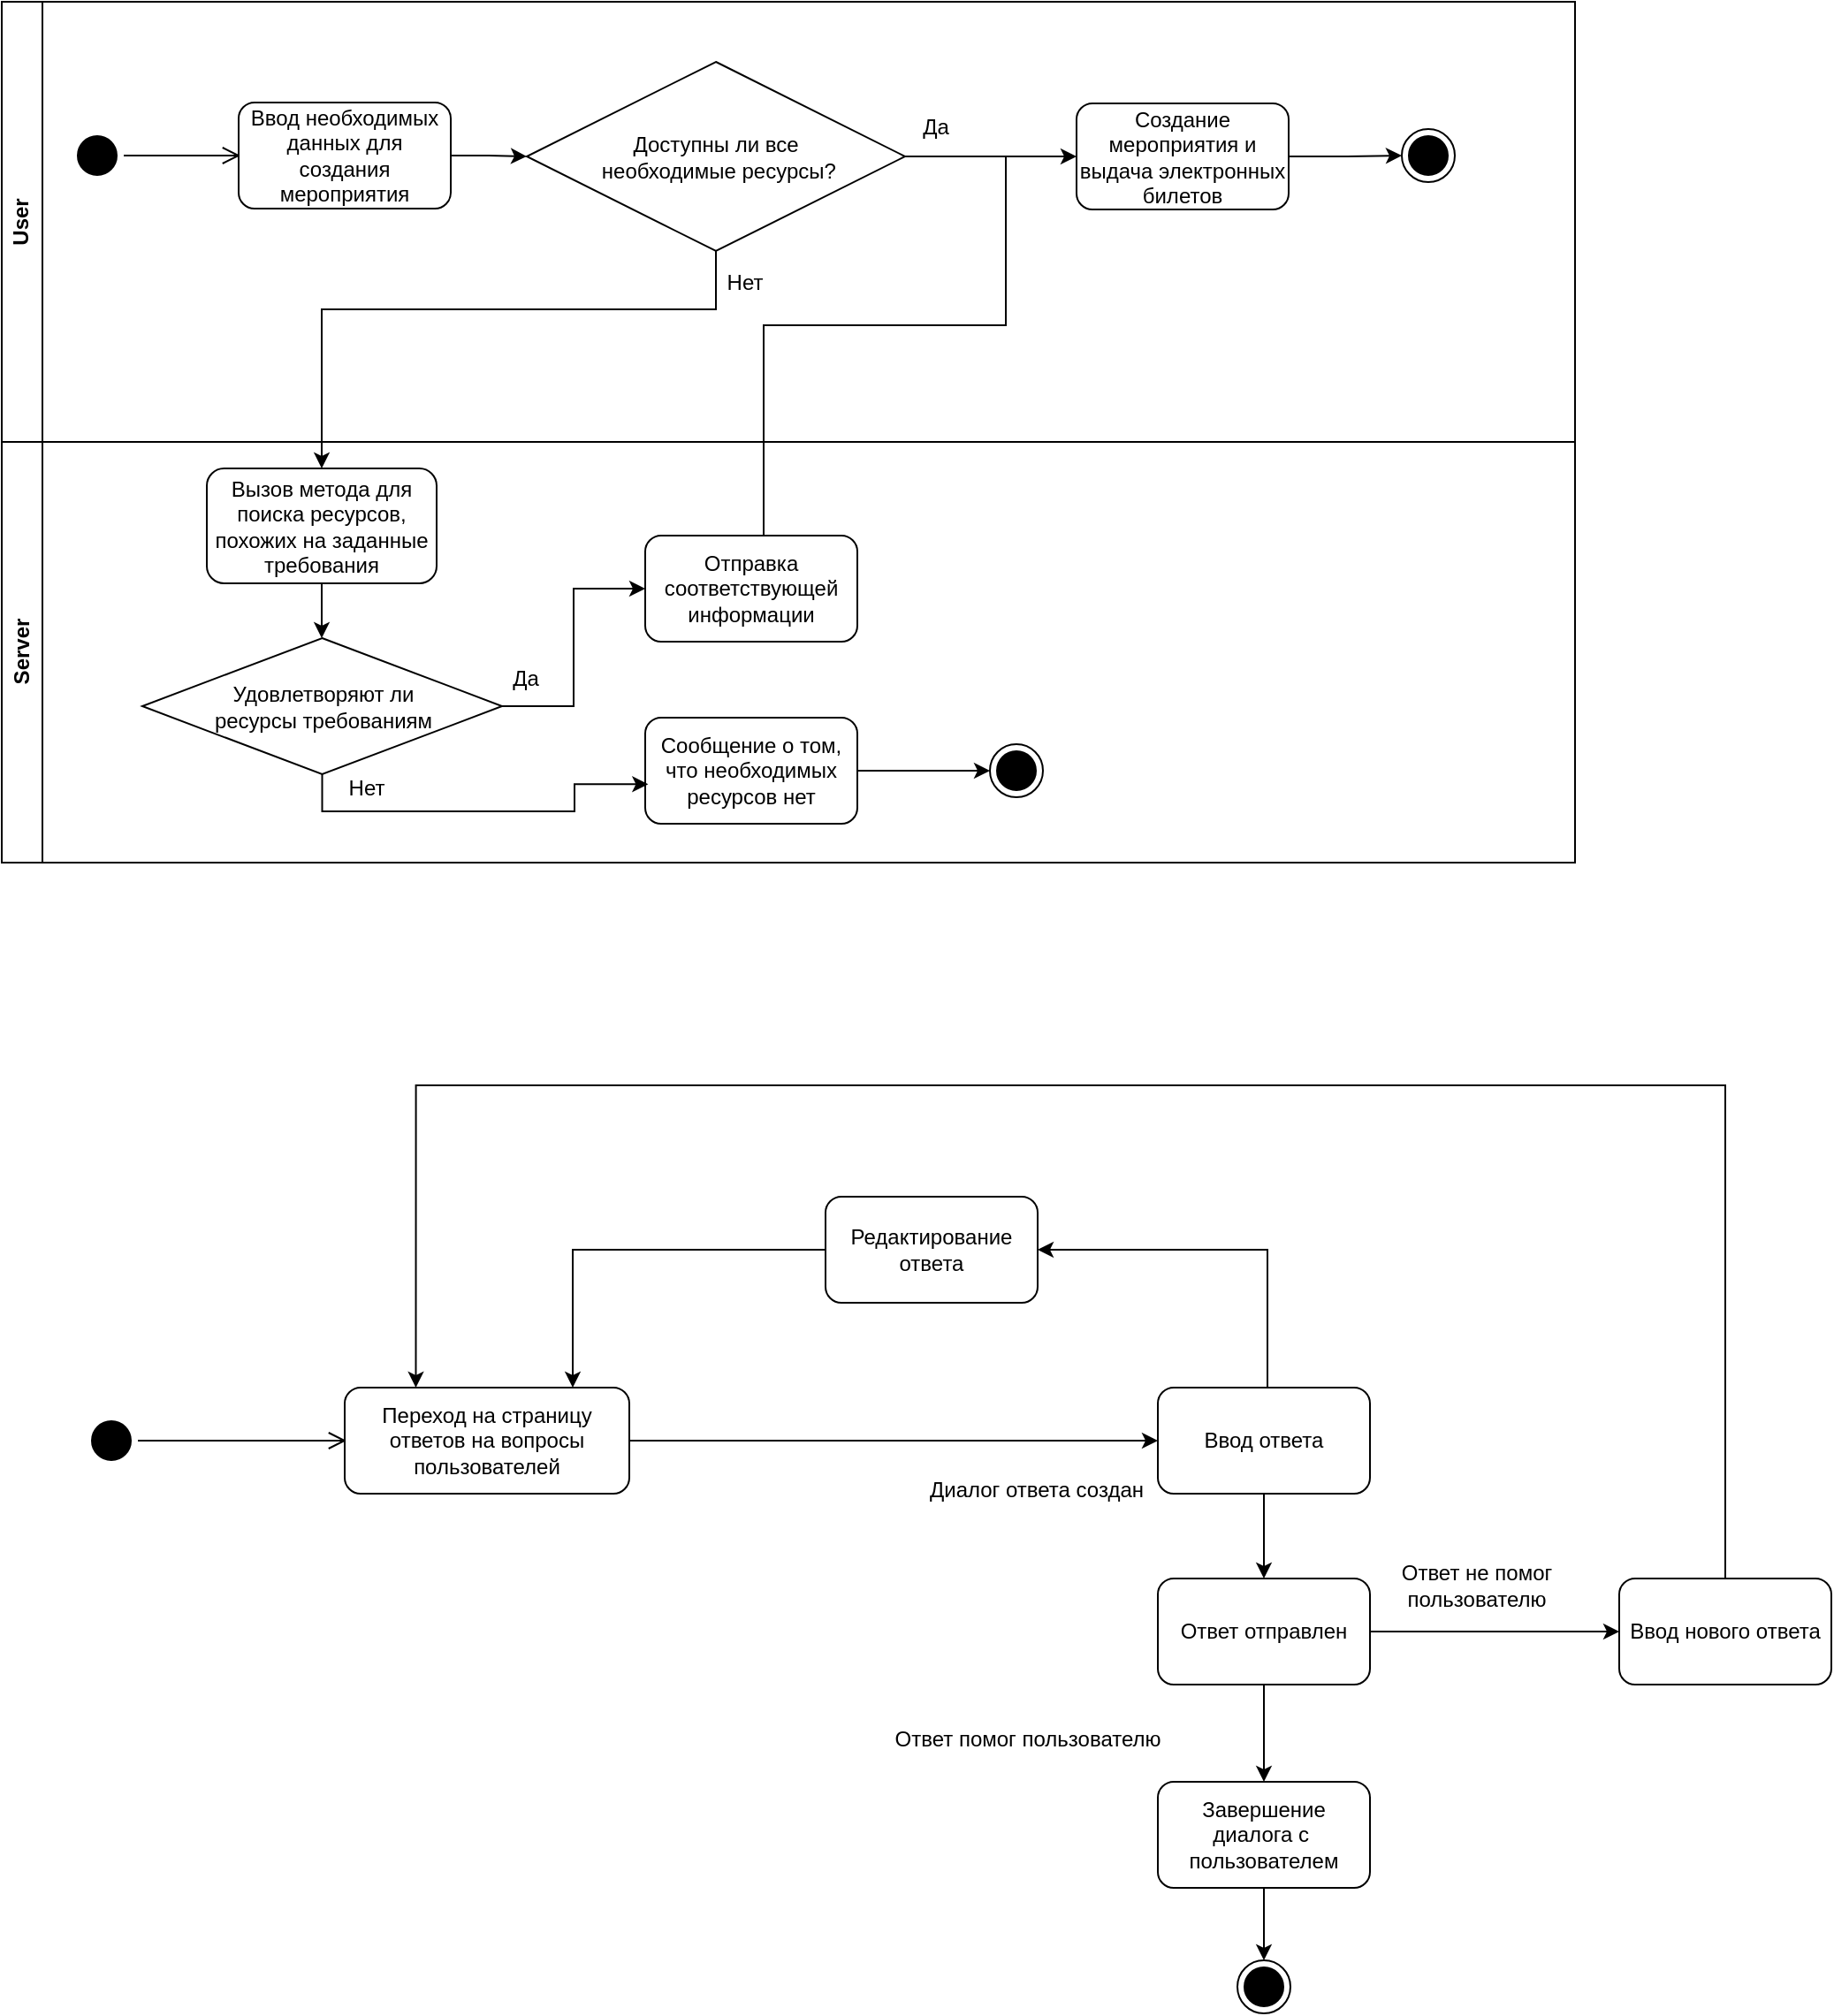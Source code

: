 <mxfile version="22.1.11" type="device">
  <diagram name="Страница — 1" id="OkS8x4HRiQjK5XIsFlBg">
    <mxGraphModel dx="1114" dy="1184" grid="0" gridSize="10" guides="1" tooltips="1" connect="1" arrows="1" fold="1" page="0" pageScale="1" pageWidth="827" pageHeight="1169" math="0" shadow="0">
      <root>
        <mxCell id="0" />
        <mxCell id="1" parent="0" />
        <mxCell id="UYqwyDWi8QaPv2P5QUoc-1" value="Server" style="swimlane;horizontal=0;whiteSpace=wrap;html=1;" vertex="1" parent="1">
          <mxGeometry x="54" y="112" width="890" height="238" as="geometry" />
        </mxCell>
        <mxCell id="UYqwyDWi8QaPv2P5QUoc-17" value="" style="edgeStyle=orthogonalEdgeStyle;rounded=0;orthogonalLoop=1;jettySize=auto;html=1;" edge="1" parent="UYqwyDWi8QaPv2P5QUoc-1" source="UYqwyDWi8QaPv2P5QUoc-13">
          <mxGeometry relative="1" as="geometry">
            <mxPoint x="181" y="111" as="targetPoint" />
          </mxGeometry>
        </mxCell>
        <mxCell id="UYqwyDWi8QaPv2P5QUoc-13" value="Вызов метода для поиска ресурсов, похожих на заданные требования" style="rounded=1;whiteSpace=wrap;html=1;" vertex="1" parent="UYqwyDWi8QaPv2P5QUoc-1">
          <mxGeometry x="116" y="15" width="130" height="65" as="geometry" />
        </mxCell>
        <mxCell id="UYqwyDWi8QaPv2P5QUoc-20" style="edgeStyle=orthogonalEdgeStyle;rounded=0;orthogonalLoop=1;jettySize=auto;html=1;entryX=0;entryY=0.5;entryDx=0;entryDy=0;" edge="1" parent="UYqwyDWi8QaPv2P5QUoc-1" source="UYqwyDWi8QaPv2P5QUoc-18" target="UYqwyDWi8QaPv2P5QUoc-19">
          <mxGeometry relative="1" as="geometry" />
        </mxCell>
        <mxCell id="UYqwyDWi8QaPv2P5QUoc-18" value="Удовлетворяют ли &lt;br&gt;ресурсы требованиям" style="rhombus;whiteSpace=wrap;html=1;" vertex="1" parent="UYqwyDWi8QaPv2P5QUoc-1">
          <mxGeometry x="79.5" y="111" width="203.5" height="77" as="geometry" />
        </mxCell>
        <mxCell id="UYqwyDWi8QaPv2P5QUoc-19" value="Отправка соответствующей информации" style="rounded=1;whiteSpace=wrap;html=1;" vertex="1" parent="UYqwyDWi8QaPv2P5QUoc-1">
          <mxGeometry x="364" y="53" width="120" height="60" as="geometry" />
        </mxCell>
        <mxCell id="UYqwyDWi8QaPv2P5QUoc-21" value="Да" style="text;html=1;align=center;verticalAlign=middle;resizable=0;points=[];autosize=1;strokeColor=none;fillColor=none;" vertex="1" parent="UYqwyDWi8QaPv2P5QUoc-1">
          <mxGeometry x="279" y="121" width="33" height="26" as="geometry" />
        </mxCell>
        <mxCell id="UYqwyDWi8QaPv2P5QUoc-27" value="" style="edgeStyle=orthogonalEdgeStyle;rounded=0;orthogonalLoop=1;jettySize=auto;html=1;" edge="1" parent="UYqwyDWi8QaPv2P5QUoc-1" source="UYqwyDWi8QaPv2P5QUoc-23" target="UYqwyDWi8QaPv2P5QUoc-26">
          <mxGeometry relative="1" as="geometry" />
        </mxCell>
        <mxCell id="UYqwyDWi8QaPv2P5QUoc-23" value="Сообщение о том, что необходимых ресурсов нет" style="rounded=1;whiteSpace=wrap;html=1;" vertex="1" parent="UYqwyDWi8QaPv2P5QUoc-1">
          <mxGeometry x="364" y="156" width="120" height="60" as="geometry" />
        </mxCell>
        <mxCell id="UYqwyDWi8QaPv2P5QUoc-24" style="edgeStyle=orthogonalEdgeStyle;rounded=0;orthogonalLoop=1;jettySize=auto;html=1;entryX=0.014;entryY=0.627;entryDx=0;entryDy=0;entryPerimeter=0;" edge="1" parent="UYqwyDWi8QaPv2P5QUoc-1" source="UYqwyDWi8QaPv2P5QUoc-18" target="UYqwyDWi8QaPv2P5QUoc-23">
          <mxGeometry relative="1" as="geometry">
            <Array as="points">
              <mxPoint x="181" y="209" />
              <mxPoint x="324" y="209" />
              <mxPoint x="324" y="194" />
            </Array>
          </mxGeometry>
        </mxCell>
        <mxCell id="UYqwyDWi8QaPv2P5QUoc-26" value="" style="ellipse;html=1;shape=endState;fillColor=#000000;strokeColor=#000000;" vertex="1" parent="UYqwyDWi8QaPv2P5QUoc-1">
          <mxGeometry x="559" y="171" width="30" height="30" as="geometry" />
        </mxCell>
        <mxCell id="UYqwyDWi8QaPv2P5QUoc-2" value="User" style="swimlane;horizontal=0;whiteSpace=wrap;html=1;" vertex="1" parent="1">
          <mxGeometry x="54" y="-137" width="890" height="249" as="geometry" />
        </mxCell>
        <mxCell id="UYqwyDWi8QaPv2P5QUoc-3" value="" style="ellipse;html=1;shape=startState;fillColor=#000000;strokeColor=#000000;" vertex="1" parent="UYqwyDWi8QaPv2P5QUoc-2">
          <mxGeometry x="39" y="72" width="30" height="30" as="geometry" />
        </mxCell>
        <mxCell id="UYqwyDWi8QaPv2P5QUoc-4" value="" style="edgeStyle=orthogonalEdgeStyle;html=1;verticalAlign=bottom;endArrow=open;endSize=8;strokeColor=#000000;rounded=0;" edge="1" source="UYqwyDWi8QaPv2P5QUoc-3" parent="UYqwyDWi8QaPv2P5QUoc-2">
          <mxGeometry relative="1" as="geometry">
            <mxPoint x="135" y="87" as="targetPoint" />
          </mxGeometry>
        </mxCell>
        <mxCell id="UYqwyDWi8QaPv2P5QUoc-7" value="" style="edgeStyle=orthogonalEdgeStyle;rounded=0;orthogonalLoop=1;jettySize=auto;html=1;" edge="1" parent="UYqwyDWi8QaPv2P5QUoc-2" source="UYqwyDWi8QaPv2P5QUoc-5" target="UYqwyDWi8QaPv2P5QUoc-6">
          <mxGeometry relative="1" as="geometry" />
        </mxCell>
        <mxCell id="UYqwyDWi8QaPv2P5QUoc-5" value="Ввод необходимых данных для создания мероприятия" style="rounded=1;whiteSpace=wrap;html=1;" vertex="1" parent="UYqwyDWi8QaPv2P5QUoc-2">
          <mxGeometry x="134" y="57" width="120" height="60" as="geometry" />
        </mxCell>
        <mxCell id="UYqwyDWi8QaPv2P5QUoc-9" value="" style="edgeStyle=orthogonalEdgeStyle;rounded=0;orthogonalLoop=1;jettySize=auto;html=1;" edge="1" parent="UYqwyDWi8QaPv2P5QUoc-2" source="UYqwyDWi8QaPv2P5QUoc-6" target="UYqwyDWi8QaPv2P5QUoc-8">
          <mxGeometry relative="1" as="geometry" />
        </mxCell>
        <mxCell id="UYqwyDWi8QaPv2P5QUoc-6" value="Доступны ли все&lt;br&gt;&amp;nbsp;необходимые ресурсы?" style="rhombus;whiteSpace=wrap;html=1;" vertex="1" parent="UYqwyDWi8QaPv2P5QUoc-2">
          <mxGeometry x="297" y="34" width="214" height="107" as="geometry" />
        </mxCell>
        <mxCell id="UYqwyDWi8QaPv2P5QUoc-12" value="" style="edgeStyle=orthogonalEdgeStyle;rounded=0;orthogonalLoop=1;jettySize=auto;html=1;" edge="1" parent="UYqwyDWi8QaPv2P5QUoc-2" source="UYqwyDWi8QaPv2P5QUoc-8" target="UYqwyDWi8QaPv2P5QUoc-11">
          <mxGeometry relative="1" as="geometry" />
        </mxCell>
        <mxCell id="UYqwyDWi8QaPv2P5QUoc-8" value="Создание мероприятия и выдача электронных билетов" style="rounded=1;whiteSpace=wrap;html=1;" vertex="1" parent="UYqwyDWi8QaPv2P5QUoc-2">
          <mxGeometry x="608" y="57.5" width="120" height="60" as="geometry" />
        </mxCell>
        <mxCell id="UYqwyDWi8QaPv2P5QUoc-11" value="" style="ellipse;html=1;shape=endState;fillColor=#000000;strokeColor=#000000;" vertex="1" parent="UYqwyDWi8QaPv2P5QUoc-2">
          <mxGeometry x="792" y="72" width="30" height="30" as="geometry" />
        </mxCell>
        <mxCell id="UYqwyDWi8QaPv2P5QUoc-10" value="Да" style="text;html=1;align=center;verticalAlign=middle;resizable=0;points=[];autosize=1;strokeColor=none;fillColor=none;" vertex="1" parent="UYqwyDWi8QaPv2P5QUoc-2">
          <mxGeometry x="511" y="57.5" width="33" height="26" as="geometry" />
        </mxCell>
        <mxCell id="UYqwyDWi8QaPv2P5QUoc-14" style="edgeStyle=orthogonalEdgeStyle;rounded=0;orthogonalLoop=1;jettySize=auto;html=1;entryX=0.5;entryY=0;entryDx=0;entryDy=0;" edge="1" parent="1" source="UYqwyDWi8QaPv2P5QUoc-6" target="UYqwyDWi8QaPv2P5QUoc-13">
          <mxGeometry relative="1" as="geometry">
            <Array as="points">
              <mxPoint x="458" y="37" />
              <mxPoint x="235" y="37" />
            </Array>
          </mxGeometry>
        </mxCell>
        <mxCell id="UYqwyDWi8QaPv2P5QUoc-15" value="Нет" style="text;html=1;align=center;verticalAlign=middle;resizable=0;points=[];autosize=1;strokeColor=none;fillColor=none;" vertex="1" parent="1">
          <mxGeometry x="455" y="9" width="38" height="26" as="geometry" />
        </mxCell>
        <mxCell id="UYqwyDWi8QaPv2P5QUoc-22" style="edgeStyle=orthogonalEdgeStyle;rounded=0;orthogonalLoop=1;jettySize=auto;html=1;endArrow=none;endFill=0;" edge="1" parent="1" source="UYqwyDWi8QaPv2P5QUoc-19">
          <mxGeometry relative="1" as="geometry">
            <mxPoint x="622" y="-49" as="targetPoint" />
            <Array as="points">
              <mxPoint x="485" y="46" />
              <mxPoint x="622" y="46" />
            </Array>
          </mxGeometry>
        </mxCell>
        <mxCell id="UYqwyDWi8QaPv2P5QUoc-25" value="Нет" style="text;html=1;align=center;verticalAlign=middle;resizable=0;points=[];autosize=1;strokeColor=none;fillColor=none;" vertex="1" parent="1">
          <mxGeometry x="241" y="295" width="38" height="26" as="geometry" />
        </mxCell>
        <mxCell id="UYqwyDWi8QaPv2P5QUoc-28" value="" style="ellipse;html=1;shape=startState;fillColor=#000000;strokeColor=#000000;" vertex="1" parent="1">
          <mxGeometry x="101" y="662" width="30" height="30" as="geometry" />
        </mxCell>
        <mxCell id="UYqwyDWi8QaPv2P5QUoc-29" value="" style="edgeStyle=orthogonalEdgeStyle;html=1;verticalAlign=bottom;endArrow=open;endSize=8;strokeColor=#000000;rounded=0;" edge="1" source="UYqwyDWi8QaPv2P5QUoc-28" parent="1">
          <mxGeometry relative="1" as="geometry">
            <mxPoint x="249" y="677" as="targetPoint" />
          </mxGeometry>
        </mxCell>
        <mxCell id="UYqwyDWi8QaPv2P5QUoc-32" style="edgeStyle=orthogonalEdgeStyle;rounded=0;orthogonalLoop=1;jettySize=auto;html=1;" edge="1" parent="1" source="UYqwyDWi8QaPv2P5QUoc-30" target="UYqwyDWi8QaPv2P5QUoc-31">
          <mxGeometry relative="1" as="geometry" />
        </mxCell>
        <mxCell id="UYqwyDWi8QaPv2P5QUoc-30" value="Переход на страницу ответов на вопросы пользователей" style="rounded=1;whiteSpace=wrap;html=1;" vertex="1" parent="1">
          <mxGeometry x="248" y="647" width="161" height="60" as="geometry" />
        </mxCell>
        <mxCell id="UYqwyDWi8QaPv2P5QUoc-35" value="" style="edgeStyle=orthogonalEdgeStyle;rounded=0;orthogonalLoop=1;jettySize=auto;html=1;" edge="1" parent="1" source="UYqwyDWi8QaPv2P5QUoc-31" target="UYqwyDWi8QaPv2P5QUoc-34">
          <mxGeometry relative="1" as="geometry" />
        </mxCell>
        <mxCell id="UYqwyDWi8QaPv2P5QUoc-40" style="edgeStyle=orthogonalEdgeStyle;rounded=0;orthogonalLoop=1;jettySize=auto;html=1;entryX=1;entryY=0.5;entryDx=0;entryDy=0;" edge="1" parent="1" source="UYqwyDWi8QaPv2P5QUoc-31" target="UYqwyDWi8QaPv2P5QUoc-39">
          <mxGeometry relative="1" as="geometry">
            <Array as="points">
              <mxPoint x="770" y="569" />
            </Array>
          </mxGeometry>
        </mxCell>
        <mxCell id="UYqwyDWi8QaPv2P5QUoc-31" value="Ввод ответа" style="rounded=1;whiteSpace=wrap;html=1;" vertex="1" parent="1">
          <mxGeometry x="708" y="647" width="120" height="60" as="geometry" />
        </mxCell>
        <mxCell id="UYqwyDWi8QaPv2P5QUoc-33" value="Диалог ответа создан" style="text;html=1;align=center;verticalAlign=middle;resizable=0;points=[];autosize=1;strokeColor=none;fillColor=none;" vertex="1" parent="1">
          <mxGeometry x="569" y="692" width="139" height="26" as="geometry" />
        </mxCell>
        <mxCell id="UYqwyDWi8QaPv2P5QUoc-38" value="" style="edgeStyle=orthogonalEdgeStyle;rounded=0;orthogonalLoop=1;jettySize=auto;html=1;" edge="1" parent="1" source="UYqwyDWi8QaPv2P5QUoc-34" target="UYqwyDWi8QaPv2P5QUoc-37">
          <mxGeometry relative="1" as="geometry" />
        </mxCell>
        <mxCell id="UYqwyDWi8QaPv2P5QUoc-43" style="edgeStyle=orthogonalEdgeStyle;rounded=0;orthogonalLoop=1;jettySize=auto;html=1;entryX=0;entryY=0.5;entryDx=0;entryDy=0;" edge="1" parent="1" source="UYqwyDWi8QaPv2P5QUoc-34" target="UYqwyDWi8QaPv2P5QUoc-42">
          <mxGeometry relative="1" as="geometry" />
        </mxCell>
        <mxCell id="UYqwyDWi8QaPv2P5QUoc-34" value="Ответ отправлен" style="rounded=1;whiteSpace=wrap;html=1;" vertex="1" parent="1">
          <mxGeometry x="708" y="755" width="120" height="60" as="geometry" />
        </mxCell>
        <mxCell id="UYqwyDWi8QaPv2P5QUoc-36" value="Ответ помог пользователю" style="text;html=1;align=center;verticalAlign=middle;resizable=0;points=[];autosize=1;strokeColor=none;fillColor=none;" vertex="1" parent="1">
          <mxGeometry x="549.5" y="833" width="168" height="26" as="geometry" />
        </mxCell>
        <mxCell id="UYqwyDWi8QaPv2P5QUoc-47" value="" style="edgeStyle=orthogonalEdgeStyle;rounded=0;orthogonalLoop=1;jettySize=auto;html=1;" edge="1" parent="1" source="UYqwyDWi8QaPv2P5QUoc-37" target="UYqwyDWi8QaPv2P5QUoc-46">
          <mxGeometry relative="1" as="geometry" />
        </mxCell>
        <mxCell id="UYqwyDWi8QaPv2P5QUoc-37" value="Завершение диалога с&amp;nbsp;&lt;br&gt;пользователем" style="rounded=1;whiteSpace=wrap;html=1;" vertex="1" parent="1">
          <mxGeometry x="708" y="870" width="120" height="60" as="geometry" />
        </mxCell>
        <mxCell id="UYqwyDWi8QaPv2P5QUoc-41" style="edgeStyle=orthogonalEdgeStyle;rounded=0;orthogonalLoop=1;jettySize=auto;html=1;" edge="1" parent="1" source="UYqwyDWi8QaPv2P5QUoc-39" target="UYqwyDWi8QaPv2P5QUoc-30">
          <mxGeometry relative="1" as="geometry">
            <Array as="points">
              <mxPoint x="377" y="569" />
            </Array>
          </mxGeometry>
        </mxCell>
        <mxCell id="UYqwyDWi8QaPv2P5QUoc-39" value="Редактирование ответа" style="rounded=1;whiteSpace=wrap;html=1;" vertex="1" parent="1">
          <mxGeometry x="520" y="539" width="120" height="60" as="geometry" />
        </mxCell>
        <mxCell id="UYqwyDWi8QaPv2P5QUoc-45" style="edgeStyle=orthogonalEdgeStyle;rounded=0;orthogonalLoop=1;jettySize=auto;html=1;entryX=0.25;entryY=0;entryDx=0;entryDy=0;" edge="1" parent="1" source="UYqwyDWi8QaPv2P5QUoc-42" target="UYqwyDWi8QaPv2P5QUoc-30">
          <mxGeometry relative="1" as="geometry">
            <Array as="points">
              <mxPoint x="1029" y="476" />
              <mxPoint x="288" y="476" />
            </Array>
          </mxGeometry>
        </mxCell>
        <mxCell id="UYqwyDWi8QaPv2P5QUoc-42" value="Ввод нового ответа" style="rounded=1;whiteSpace=wrap;html=1;" vertex="1" parent="1">
          <mxGeometry x="969" y="755" width="120" height="60" as="geometry" />
        </mxCell>
        <mxCell id="UYqwyDWi8QaPv2P5QUoc-44" value="Ответ не помог &lt;br&gt;пользователю" style="text;html=1;align=center;verticalAlign=middle;resizable=0;points=[];autosize=1;strokeColor=none;fillColor=none;" vertex="1" parent="1">
          <mxGeometry x="836" y="738" width="103" height="41" as="geometry" />
        </mxCell>
        <mxCell id="UYqwyDWi8QaPv2P5QUoc-46" value="" style="ellipse;html=1;shape=endState;fillColor=#000000;strokeColor=#000000;" vertex="1" parent="1">
          <mxGeometry x="753" y="971" width="30" height="30" as="geometry" />
        </mxCell>
      </root>
    </mxGraphModel>
  </diagram>
</mxfile>
